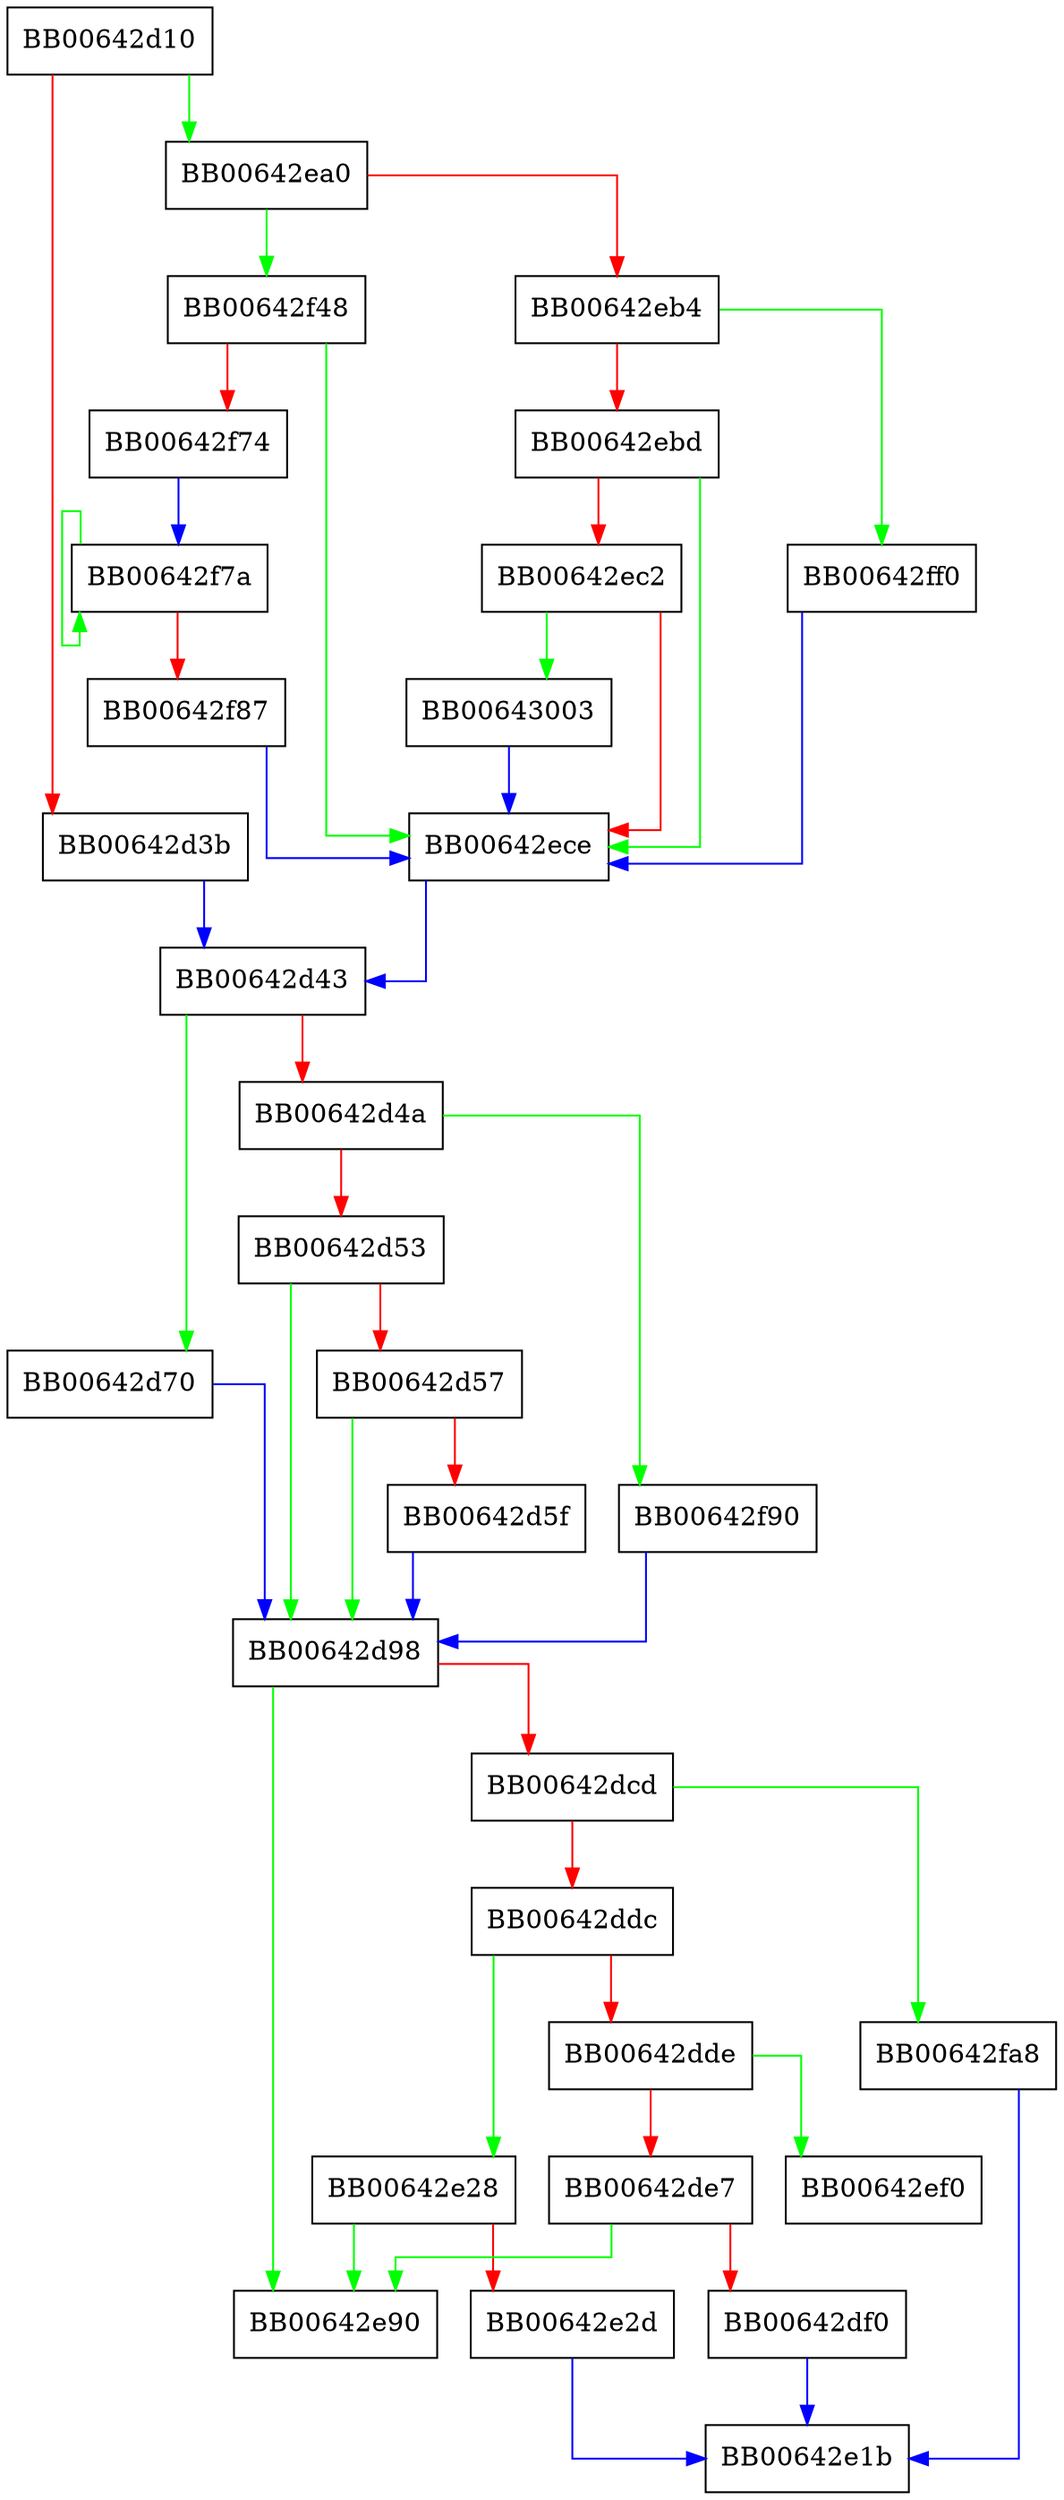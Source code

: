 digraph SHA384_Final {
  node [shape="box"];
  graph [splines=ortho];
  BB00642d10 -> BB00642ea0 [color="green"];
  BB00642d10 -> BB00642d3b [color="red"];
  BB00642d3b -> BB00642d43 [color="blue"];
  BB00642d43 -> BB00642d70 [color="green"];
  BB00642d43 -> BB00642d4a [color="red"];
  BB00642d4a -> BB00642f90 [color="green"];
  BB00642d4a -> BB00642d53 [color="red"];
  BB00642d53 -> BB00642d98 [color="green"];
  BB00642d53 -> BB00642d57 [color="red"];
  BB00642d57 -> BB00642d98 [color="green"];
  BB00642d57 -> BB00642d5f [color="red"];
  BB00642d5f -> BB00642d98 [color="blue"];
  BB00642d70 -> BB00642d98 [color="blue"];
  BB00642d98 -> BB00642e90 [color="green"];
  BB00642d98 -> BB00642dcd [color="red"];
  BB00642dcd -> BB00642fa8 [color="green"];
  BB00642dcd -> BB00642ddc [color="red"];
  BB00642ddc -> BB00642e28 [color="green"];
  BB00642ddc -> BB00642dde [color="red"];
  BB00642dde -> BB00642ef0 [color="green"];
  BB00642dde -> BB00642de7 [color="red"];
  BB00642de7 -> BB00642e90 [color="green"];
  BB00642de7 -> BB00642df0 [color="red"];
  BB00642df0 -> BB00642e1b [color="blue"];
  BB00642e28 -> BB00642e90 [color="green"];
  BB00642e28 -> BB00642e2d [color="red"];
  BB00642e2d -> BB00642e1b [color="blue"];
  BB00642ea0 -> BB00642f48 [color="green"];
  BB00642ea0 -> BB00642eb4 [color="red"];
  BB00642eb4 -> BB00642ff0 [color="green"];
  BB00642eb4 -> BB00642ebd [color="red"];
  BB00642ebd -> BB00642ece [color="green"];
  BB00642ebd -> BB00642ec2 [color="red"];
  BB00642ec2 -> BB00643003 [color="green"];
  BB00642ec2 -> BB00642ece [color="red"];
  BB00642ece -> BB00642d43 [color="blue"];
  BB00642f48 -> BB00642ece [color="green"];
  BB00642f48 -> BB00642f74 [color="red"];
  BB00642f74 -> BB00642f7a [color="blue"];
  BB00642f7a -> BB00642f7a [color="green"];
  BB00642f7a -> BB00642f87 [color="red"];
  BB00642f87 -> BB00642ece [color="blue"];
  BB00642f90 -> BB00642d98 [color="blue"];
  BB00642fa8 -> BB00642e1b [color="blue"];
  BB00642ff0 -> BB00642ece [color="blue"];
  BB00643003 -> BB00642ece [color="blue"];
}